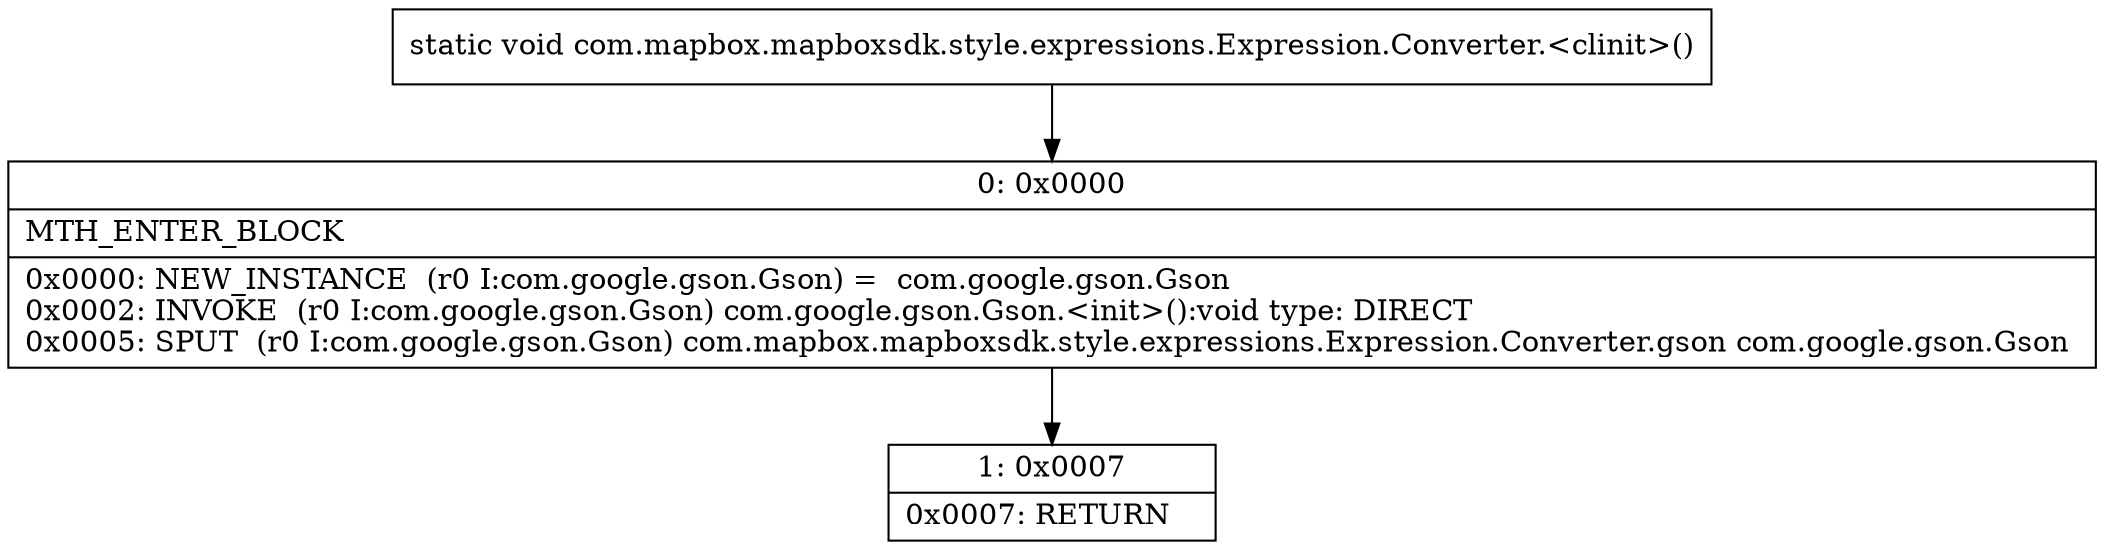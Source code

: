 digraph "CFG forcom.mapbox.mapboxsdk.style.expressions.Expression.Converter.\<clinit\>()V" {
Node_0 [shape=record,label="{0\:\ 0x0000|MTH_ENTER_BLOCK\l|0x0000: NEW_INSTANCE  (r0 I:com.google.gson.Gson) =  com.google.gson.Gson \l0x0002: INVOKE  (r0 I:com.google.gson.Gson) com.google.gson.Gson.\<init\>():void type: DIRECT \l0x0005: SPUT  (r0 I:com.google.gson.Gson) com.mapbox.mapboxsdk.style.expressions.Expression.Converter.gson com.google.gson.Gson \l}"];
Node_1 [shape=record,label="{1\:\ 0x0007|0x0007: RETURN   \l}"];
MethodNode[shape=record,label="{static void com.mapbox.mapboxsdk.style.expressions.Expression.Converter.\<clinit\>() }"];
MethodNode -> Node_0;
Node_0 -> Node_1;
}

